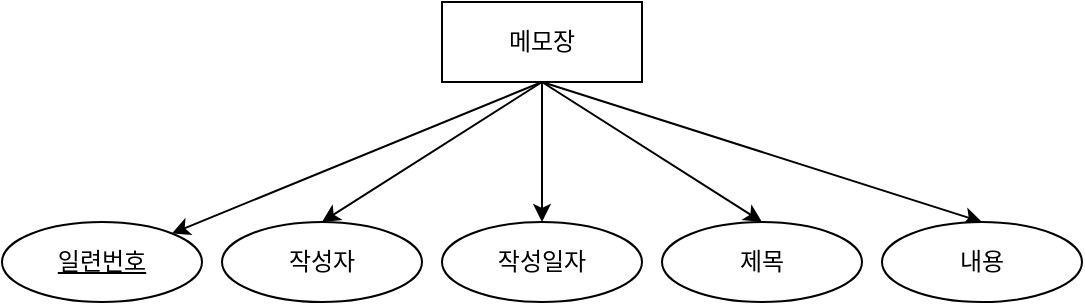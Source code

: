 <mxfile version="21.3.2" type="device">
  <diagram name="페이지-1" id="Uhj4Dp_pnLkbFxUje3SN">
    <mxGraphModel dx="593" dy="648" grid="1" gridSize="10" guides="1" tooltips="1" connect="1" arrows="1" fold="1" page="1" pageScale="1" pageWidth="4681" pageHeight="3300" math="0" shadow="0">
      <root>
        <mxCell id="0" />
        <mxCell id="1" parent="0" />
        <mxCell id="GlKbgGLA3idpztzGceNg-7" style="rounded=0;orthogonalLoop=1;jettySize=auto;html=1;exitX=0.5;exitY=1;exitDx=0;exitDy=0;" edge="1" parent="1" source="GlKbgGLA3idpztzGceNg-1" target="GlKbgGLA3idpztzGceNg-3">
          <mxGeometry relative="1" as="geometry" />
        </mxCell>
        <mxCell id="GlKbgGLA3idpztzGceNg-8" style="edgeStyle=none;shape=connector;rounded=0;orthogonalLoop=1;jettySize=auto;html=1;entryX=0.5;entryY=0;entryDx=0;entryDy=0;labelBackgroundColor=default;strokeColor=default;fontFamily=Helvetica;fontSize=11;fontColor=default;endArrow=classic;exitX=0.5;exitY=1;exitDx=0;exitDy=0;" edge="1" parent="1" source="GlKbgGLA3idpztzGceNg-1" target="GlKbgGLA3idpztzGceNg-2">
          <mxGeometry relative="1" as="geometry" />
        </mxCell>
        <mxCell id="GlKbgGLA3idpztzGceNg-9" style="edgeStyle=none;shape=connector;rounded=0;orthogonalLoop=1;jettySize=auto;html=1;entryX=0.5;entryY=0;entryDx=0;entryDy=0;labelBackgroundColor=default;strokeColor=default;fontFamily=Helvetica;fontSize=11;fontColor=default;endArrow=classic;" edge="1" parent="1" source="GlKbgGLA3idpztzGceNg-1" target="GlKbgGLA3idpztzGceNg-4">
          <mxGeometry relative="1" as="geometry" />
        </mxCell>
        <mxCell id="GlKbgGLA3idpztzGceNg-10" style="edgeStyle=none;shape=connector;rounded=0;orthogonalLoop=1;jettySize=auto;html=1;entryX=0.5;entryY=0;entryDx=0;entryDy=0;labelBackgroundColor=default;strokeColor=default;fontFamily=Helvetica;fontSize=11;fontColor=default;endArrow=classic;exitX=0.5;exitY=1;exitDx=0;exitDy=0;" edge="1" parent="1" source="GlKbgGLA3idpztzGceNg-1" target="GlKbgGLA3idpztzGceNg-5">
          <mxGeometry relative="1" as="geometry" />
        </mxCell>
        <mxCell id="GlKbgGLA3idpztzGceNg-11" style="edgeStyle=none;shape=connector;rounded=0;orthogonalLoop=1;jettySize=auto;html=1;entryX=0.5;entryY=0;entryDx=0;entryDy=0;labelBackgroundColor=default;strokeColor=default;fontFamily=Helvetica;fontSize=11;fontColor=default;endArrow=classic;exitX=0.5;exitY=1;exitDx=0;exitDy=0;" edge="1" parent="1" source="GlKbgGLA3idpztzGceNg-1" target="GlKbgGLA3idpztzGceNg-6">
          <mxGeometry relative="1" as="geometry" />
        </mxCell>
        <mxCell id="GlKbgGLA3idpztzGceNg-1" value="메모장" style="whiteSpace=wrap;html=1;align=center;" vertex="1" parent="1">
          <mxGeometry x="240" y="120" width="100" height="40" as="geometry" />
        </mxCell>
        <mxCell id="GlKbgGLA3idpztzGceNg-2" value="작성자" style="ellipse;whiteSpace=wrap;html=1;align=center;" vertex="1" parent="1">
          <mxGeometry x="130" y="230" width="100" height="40" as="geometry" />
        </mxCell>
        <mxCell id="GlKbgGLA3idpztzGceNg-3" value="일련번호" style="ellipse;whiteSpace=wrap;html=1;align=center;fontStyle=4;" vertex="1" parent="1">
          <mxGeometry x="20" y="230" width="100" height="40" as="geometry" />
        </mxCell>
        <mxCell id="GlKbgGLA3idpztzGceNg-4" value="작성일자" style="ellipse;whiteSpace=wrap;html=1;align=center;" vertex="1" parent="1">
          <mxGeometry x="240" y="230" width="100" height="40" as="geometry" />
        </mxCell>
        <mxCell id="GlKbgGLA3idpztzGceNg-5" value="제목" style="ellipse;whiteSpace=wrap;html=1;align=center;" vertex="1" parent="1">
          <mxGeometry x="350" y="230" width="100" height="40" as="geometry" />
        </mxCell>
        <mxCell id="GlKbgGLA3idpztzGceNg-6" value="내용" style="ellipse;whiteSpace=wrap;html=1;align=center;" vertex="1" parent="1">
          <mxGeometry x="460" y="230" width="100" height="40" as="geometry" />
        </mxCell>
      </root>
    </mxGraphModel>
  </diagram>
</mxfile>
